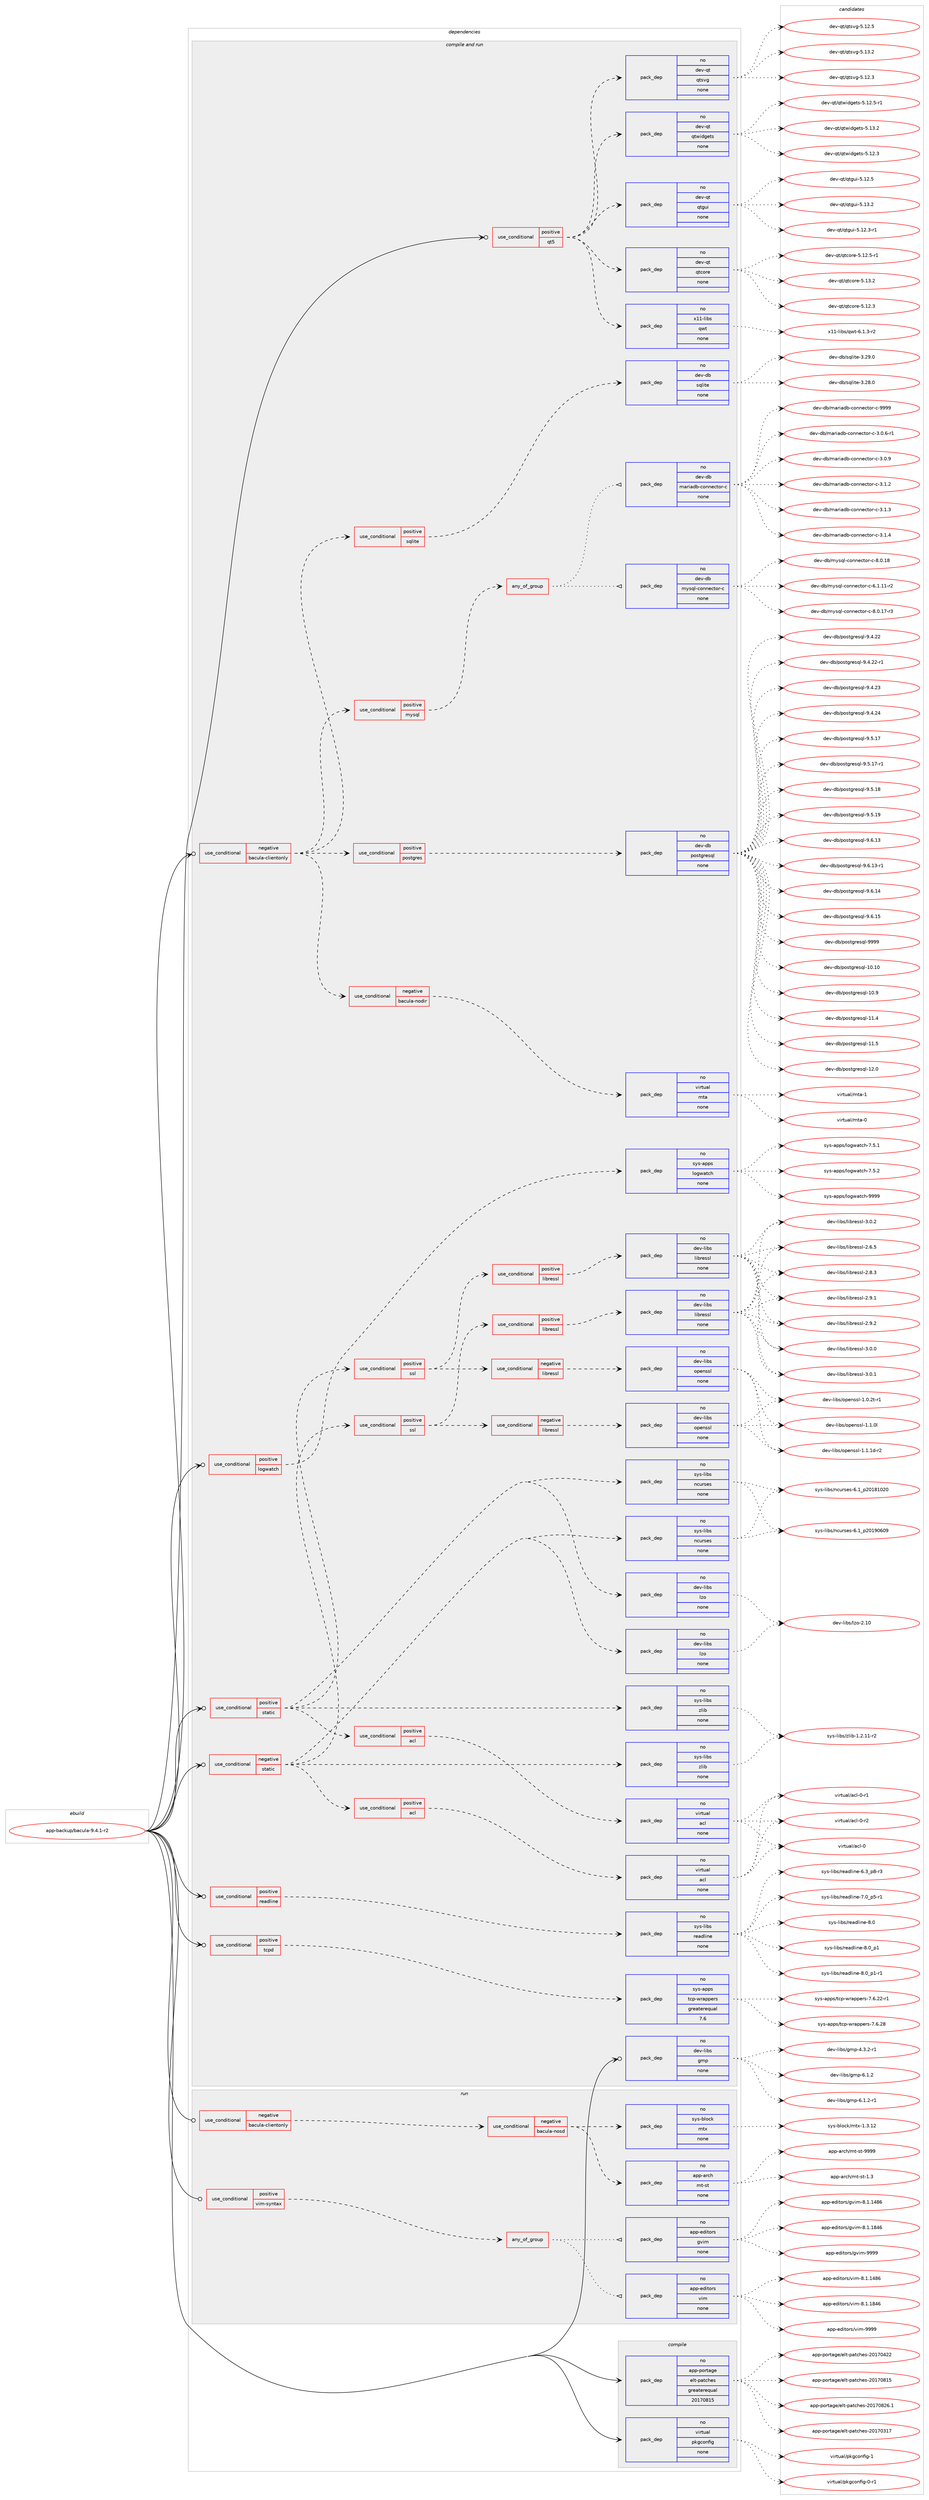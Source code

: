 digraph prolog {

# *************
# Graph options
# *************

newrank=true;
concentrate=true;
compound=true;
graph [rankdir=LR,fontname=Helvetica,fontsize=10,ranksep=1.5];#, ranksep=2.5, nodesep=0.2];
edge  [arrowhead=vee];
node  [fontname=Helvetica,fontsize=10];

# **********
# The ebuild
# **********

subgraph cluster_leftcol {
color=gray;
rank=same;
label=<<i>ebuild</i>>;
id [label="app-backup/bacula-9.4.1-r2", color=red, width=4, href="../app-backup/bacula-9.4.1-r2.svg"];
}

# ****************
# The dependencies
# ****************

subgraph cluster_midcol {
color=gray;
label=<<i>dependencies</i>>;
subgraph cluster_compile {
fillcolor="#eeeeee";
style=filled;
label=<<i>compile</i>>;
subgraph pack352234 {
dependency473849 [label=<<TABLE BORDER="0" CELLBORDER="1" CELLSPACING="0" CELLPADDING="4" WIDTH="220"><TR><TD ROWSPAN="6" CELLPADDING="30">pack_dep</TD></TR><TR><TD WIDTH="110">no</TD></TR><TR><TD>app-portage</TD></TR><TR><TD>elt-patches</TD></TR><TR><TD>greaterequal</TD></TR><TR><TD>20170815</TD></TR></TABLE>>, shape=none, color=blue];
}
id:e -> dependency473849:w [weight=20,style="solid",arrowhead="vee"];
subgraph pack352235 {
dependency473850 [label=<<TABLE BORDER="0" CELLBORDER="1" CELLSPACING="0" CELLPADDING="4" WIDTH="220"><TR><TD ROWSPAN="6" CELLPADDING="30">pack_dep</TD></TR><TR><TD WIDTH="110">no</TD></TR><TR><TD>virtual</TD></TR><TR><TD>pkgconfig</TD></TR><TR><TD>none</TD></TR><TR><TD></TD></TR></TABLE>>, shape=none, color=blue];
}
id:e -> dependency473850:w [weight=20,style="solid",arrowhead="vee"];
}
subgraph cluster_compileandrun {
fillcolor="#eeeeee";
style=filled;
label=<<i>compile and run</i>>;
subgraph cond113006 {
dependency473851 [label=<<TABLE BORDER="0" CELLBORDER="1" CELLSPACING="0" CELLPADDING="4"><TR><TD ROWSPAN="3" CELLPADDING="10">use_conditional</TD></TR><TR><TD>negative</TD></TR><TR><TD>bacula-clientonly</TD></TR></TABLE>>, shape=none, color=red];
subgraph cond113007 {
dependency473852 [label=<<TABLE BORDER="0" CELLBORDER="1" CELLSPACING="0" CELLPADDING="4"><TR><TD ROWSPAN="3" CELLPADDING="10">use_conditional</TD></TR><TR><TD>negative</TD></TR><TR><TD>bacula-nodir</TD></TR></TABLE>>, shape=none, color=red];
subgraph pack352236 {
dependency473853 [label=<<TABLE BORDER="0" CELLBORDER="1" CELLSPACING="0" CELLPADDING="4" WIDTH="220"><TR><TD ROWSPAN="6" CELLPADDING="30">pack_dep</TD></TR><TR><TD WIDTH="110">no</TD></TR><TR><TD>virtual</TD></TR><TR><TD>mta</TD></TR><TR><TD>none</TD></TR><TR><TD></TD></TR></TABLE>>, shape=none, color=blue];
}
dependency473852:e -> dependency473853:w [weight=20,style="dashed",arrowhead="vee"];
}
dependency473851:e -> dependency473852:w [weight=20,style="dashed",arrowhead="vee"];
subgraph cond113008 {
dependency473854 [label=<<TABLE BORDER="0" CELLBORDER="1" CELLSPACING="0" CELLPADDING="4"><TR><TD ROWSPAN="3" CELLPADDING="10">use_conditional</TD></TR><TR><TD>positive</TD></TR><TR><TD>postgres</TD></TR></TABLE>>, shape=none, color=red];
subgraph pack352237 {
dependency473855 [label=<<TABLE BORDER="0" CELLBORDER="1" CELLSPACING="0" CELLPADDING="4" WIDTH="220"><TR><TD ROWSPAN="6" CELLPADDING="30">pack_dep</TD></TR><TR><TD WIDTH="110">no</TD></TR><TR><TD>dev-db</TD></TR><TR><TD>postgresql</TD></TR><TR><TD>none</TD></TR><TR><TD></TD></TR></TABLE>>, shape=none, color=blue];
}
dependency473854:e -> dependency473855:w [weight=20,style="dashed",arrowhead="vee"];
}
dependency473851:e -> dependency473854:w [weight=20,style="dashed",arrowhead="vee"];
subgraph cond113009 {
dependency473856 [label=<<TABLE BORDER="0" CELLBORDER="1" CELLSPACING="0" CELLPADDING="4"><TR><TD ROWSPAN="3" CELLPADDING="10">use_conditional</TD></TR><TR><TD>positive</TD></TR><TR><TD>mysql</TD></TR></TABLE>>, shape=none, color=red];
subgraph any8308 {
dependency473857 [label=<<TABLE BORDER="0" CELLBORDER="1" CELLSPACING="0" CELLPADDING="4"><TR><TD CELLPADDING="10">any_of_group</TD></TR></TABLE>>, shape=none, color=red];subgraph pack352238 {
dependency473858 [label=<<TABLE BORDER="0" CELLBORDER="1" CELLSPACING="0" CELLPADDING="4" WIDTH="220"><TR><TD ROWSPAN="6" CELLPADDING="30">pack_dep</TD></TR><TR><TD WIDTH="110">no</TD></TR><TR><TD>dev-db</TD></TR><TR><TD>mysql-connector-c</TD></TR><TR><TD>none</TD></TR><TR><TD></TD></TR></TABLE>>, shape=none, color=blue];
}
dependency473857:e -> dependency473858:w [weight=20,style="dotted",arrowhead="oinv"];
subgraph pack352239 {
dependency473859 [label=<<TABLE BORDER="0" CELLBORDER="1" CELLSPACING="0" CELLPADDING="4" WIDTH="220"><TR><TD ROWSPAN="6" CELLPADDING="30">pack_dep</TD></TR><TR><TD WIDTH="110">no</TD></TR><TR><TD>dev-db</TD></TR><TR><TD>mariadb-connector-c</TD></TR><TR><TD>none</TD></TR><TR><TD></TD></TR></TABLE>>, shape=none, color=blue];
}
dependency473857:e -> dependency473859:w [weight=20,style="dotted",arrowhead="oinv"];
}
dependency473856:e -> dependency473857:w [weight=20,style="dashed",arrowhead="vee"];
}
dependency473851:e -> dependency473856:w [weight=20,style="dashed",arrowhead="vee"];
subgraph cond113010 {
dependency473860 [label=<<TABLE BORDER="0" CELLBORDER="1" CELLSPACING="0" CELLPADDING="4"><TR><TD ROWSPAN="3" CELLPADDING="10">use_conditional</TD></TR><TR><TD>positive</TD></TR><TR><TD>sqlite</TD></TR></TABLE>>, shape=none, color=red];
subgraph pack352240 {
dependency473861 [label=<<TABLE BORDER="0" CELLBORDER="1" CELLSPACING="0" CELLPADDING="4" WIDTH="220"><TR><TD ROWSPAN="6" CELLPADDING="30">pack_dep</TD></TR><TR><TD WIDTH="110">no</TD></TR><TR><TD>dev-db</TD></TR><TR><TD>sqlite</TD></TR><TR><TD>none</TD></TR><TR><TD></TD></TR></TABLE>>, shape=none, color=blue];
}
dependency473860:e -> dependency473861:w [weight=20,style="dashed",arrowhead="vee"];
}
dependency473851:e -> dependency473860:w [weight=20,style="dashed",arrowhead="vee"];
}
id:e -> dependency473851:w [weight=20,style="solid",arrowhead="odotvee"];
subgraph cond113011 {
dependency473862 [label=<<TABLE BORDER="0" CELLBORDER="1" CELLSPACING="0" CELLPADDING="4"><TR><TD ROWSPAN="3" CELLPADDING="10">use_conditional</TD></TR><TR><TD>negative</TD></TR><TR><TD>static</TD></TR></TABLE>>, shape=none, color=red];
subgraph pack352241 {
dependency473863 [label=<<TABLE BORDER="0" CELLBORDER="1" CELLSPACING="0" CELLPADDING="4" WIDTH="220"><TR><TD ROWSPAN="6" CELLPADDING="30">pack_dep</TD></TR><TR><TD WIDTH="110">no</TD></TR><TR><TD>dev-libs</TD></TR><TR><TD>lzo</TD></TR><TR><TD>none</TD></TR><TR><TD></TD></TR></TABLE>>, shape=none, color=blue];
}
dependency473862:e -> dependency473863:w [weight=20,style="dashed",arrowhead="vee"];
subgraph pack352242 {
dependency473864 [label=<<TABLE BORDER="0" CELLBORDER="1" CELLSPACING="0" CELLPADDING="4" WIDTH="220"><TR><TD ROWSPAN="6" CELLPADDING="30">pack_dep</TD></TR><TR><TD WIDTH="110">no</TD></TR><TR><TD>sys-libs</TD></TR><TR><TD>ncurses</TD></TR><TR><TD>none</TD></TR><TR><TD></TD></TR></TABLE>>, shape=none, color=blue];
}
dependency473862:e -> dependency473864:w [weight=20,style="dashed",arrowhead="vee"];
subgraph pack352243 {
dependency473865 [label=<<TABLE BORDER="0" CELLBORDER="1" CELLSPACING="0" CELLPADDING="4" WIDTH="220"><TR><TD ROWSPAN="6" CELLPADDING="30">pack_dep</TD></TR><TR><TD WIDTH="110">no</TD></TR><TR><TD>sys-libs</TD></TR><TR><TD>zlib</TD></TR><TR><TD>none</TD></TR><TR><TD></TD></TR></TABLE>>, shape=none, color=blue];
}
dependency473862:e -> dependency473865:w [weight=20,style="dashed",arrowhead="vee"];
subgraph cond113012 {
dependency473866 [label=<<TABLE BORDER="0" CELLBORDER="1" CELLSPACING="0" CELLPADDING="4"><TR><TD ROWSPAN="3" CELLPADDING="10">use_conditional</TD></TR><TR><TD>positive</TD></TR><TR><TD>acl</TD></TR></TABLE>>, shape=none, color=red];
subgraph pack352244 {
dependency473867 [label=<<TABLE BORDER="0" CELLBORDER="1" CELLSPACING="0" CELLPADDING="4" WIDTH="220"><TR><TD ROWSPAN="6" CELLPADDING="30">pack_dep</TD></TR><TR><TD WIDTH="110">no</TD></TR><TR><TD>virtual</TD></TR><TR><TD>acl</TD></TR><TR><TD>none</TD></TR><TR><TD></TD></TR></TABLE>>, shape=none, color=blue];
}
dependency473866:e -> dependency473867:w [weight=20,style="dashed",arrowhead="vee"];
}
dependency473862:e -> dependency473866:w [weight=20,style="dashed",arrowhead="vee"];
subgraph cond113013 {
dependency473868 [label=<<TABLE BORDER="0" CELLBORDER="1" CELLSPACING="0" CELLPADDING="4"><TR><TD ROWSPAN="3" CELLPADDING="10">use_conditional</TD></TR><TR><TD>positive</TD></TR><TR><TD>ssl</TD></TR></TABLE>>, shape=none, color=red];
subgraph cond113014 {
dependency473869 [label=<<TABLE BORDER="0" CELLBORDER="1" CELLSPACING="0" CELLPADDING="4"><TR><TD ROWSPAN="3" CELLPADDING="10">use_conditional</TD></TR><TR><TD>negative</TD></TR><TR><TD>libressl</TD></TR></TABLE>>, shape=none, color=red];
subgraph pack352245 {
dependency473870 [label=<<TABLE BORDER="0" CELLBORDER="1" CELLSPACING="0" CELLPADDING="4" WIDTH="220"><TR><TD ROWSPAN="6" CELLPADDING="30">pack_dep</TD></TR><TR><TD WIDTH="110">no</TD></TR><TR><TD>dev-libs</TD></TR><TR><TD>openssl</TD></TR><TR><TD>none</TD></TR><TR><TD></TD></TR></TABLE>>, shape=none, color=blue];
}
dependency473869:e -> dependency473870:w [weight=20,style="dashed",arrowhead="vee"];
}
dependency473868:e -> dependency473869:w [weight=20,style="dashed",arrowhead="vee"];
subgraph cond113015 {
dependency473871 [label=<<TABLE BORDER="0" CELLBORDER="1" CELLSPACING="0" CELLPADDING="4"><TR><TD ROWSPAN="3" CELLPADDING="10">use_conditional</TD></TR><TR><TD>positive</TD></TR><TR><TD>libressl</TD></TR></TABLE>>, shape=none, color=red];
subgraph pack352246 {
dependency473872 [label=<<TABLE BORDER="0" CELLBORDER="1" CELLSPACING="0" CELLPADDING="4" WIDTH="220"><TR><TD ROWSPAN="6" CELLPADDING="30">pack_dep</TD></TR><TR><TD WIDTH="110">no</TD></TR><TR><TD>dev-libs</TD></TR><TR><TD>libressl</TD></TR><TR><TD>none</TD></TR><TR><TD></TD></TR></TABLE>>, shape=none, color=blue];
}
dependency473871:e -> dependency473872:w [weight=20,style="dashed",arrowhead="vee"];
}
dependency473868:e -> dependency473871:w [weight=20,style="dashed",arrowhead="vee"];
}
dependency473862:e -> dependency473868:w [weight=20,style="dashed",arrowhead="vee"];
}
id:e -> dependency473862:w [weight=20,style="solid",arrowhead="odotvee"];
subgraph cond113016 {
dependency473873 [label=<<TABLE BORDER="0" CELLBORDER="1" CELLSPACING="0" CELLPADDING="4"><TR><TD ROWSPAN="3" CELLPADDING="10">use_conditional</TD></TR><TR><TD>positive</TD></TR><TR><TD>logwatch</TD></TR></TABLE>>, shape=none, color=red];
subgraph pack352247 {
dependency473874 [label=<<TABLE BORDER="0" CELLBORDER="1" CELLSPACING="0" CELLPADDING="4" WIDTH="220"><TR><TD ROWSPAN="6" CELLPADDING="30">pack_dep</TD></TR><TR><TD WIDTH="110">no</TD></TR><TR><TD>sys-apps</TD></TR><TR><TD>logwatch</TD></TR><TR><TD>none</TD></TR><TR><TD></TD></TR></TABLE>>, shape=none, color=blue];
}
dependency473873:e -> dependency473874:w [weight=20,style="dashed",arrowhead="vee"];
}
id:e -> dependency473873:w [weight=20,style="solid",arrowhead="odotvee"];
subgraph cond113017 {
dependency473875 [label=<<TABLE BORDER="0" CELLBORDER="1" CELLSPACING="0" CELLPADDING="4"><TR><TD ROWSPAN="3" CELLPADDING="10">use_conditional</TD></TR><TR><TD>positive</TD></TR><TR><TD>qt5</TD></TR></TABLE>>, shape=none, color=red];
subgraph pack352248 {
dependency473876 [label=<<TABLE BORDER="0" CELLBORDER="1" CELLSPACING="0" CELLPADDING="4" WIDTH="220"><TR><TD ROWSPAN="6" CELLPADDING="30">pack_dep</TD></TR><TR><TD WIDTH="110">no</TD></TR><TR><TD>dev-qt</TD></TR><TR><TD>qtcore</TD></TR><TR><TD>none</TD></TR><TR><TD></TD></TR></TABLE>>, shape=none, color=blue];
}
dependency473875:e -> dependency473876:w [weight=20,style="dashed",arrowhead="vee"];
subgraph pack352249 {
dependency473877 [label=<<TABLE BORDER="0" CELLBORDER="1" CELLSPACING="0" CELLPADDING="4" WIDTH="220"><TR><TD ROWSPAN="6" CELLPADDING="30">pack_dep</TD></TR><TR><TD WIDTH="110">no</TD></TR><TR><TD>dev-qt</TD></TR><TR><TD>qtgui</TD></TR><TR><TD>none</TD></TR><TR><TD></TD></TR></TABLE>>, shape=none, color=blue];
}
dependency473875:e -> dependency473877:w [weight=20,style="dashed",arrowhead="vee"];
subgraph pack352250 {
dependency473878 [label=<<TABLE BORDER="0" CELLBORDER="1" CELLSPACING="0" CELLPADDING="4" WIDTH="220"><TR><TD ROWSPAN="6" CELLPADDING="30">pack_dep</TD></TR><TR><TD WIDTH="110">no</TD></TR><TR><TD>dev-qt</TD></TR><TR><TD>qtwidgets</TD></TR><TR><TD>none</TD></TR><TR><TD></TD></TR></TABLE>>, shape=none, color=blue];
}
dependency473875:e -> dependency473878:w [weight=20,style="dashed",arrowhead="vee"];
subgraph pack352251 {
dependency473879 [label=<<TABLE BORDER="0" CELLBORDER="1" CELLSPACING="0" CELLPADDING="4" WIDTH="220"><TR><TD ROWSPAN="6" CELLPADDING="30">pack_dep</TD></TR><TR><TD WIDTH="110">no</TD></TR><TR><TD>dev-qt</TD></TR><TR><TD>qtsvg</TD></TR><TR><TD>none</TD></TR><TR><TD></TD></TR></TABLE>>, shape=none, color=blue];
}
dependency473875:e -> dependency473879:w [weight=20,style="dashed",arrowhead="vee"];
subgraph pack352252 {
dependency473880 [label=<<TABLE BORDER="0" CELLBORDER="1" CELLSPACING="0" CELLPADDING="4" WIDTH="220"><TR><TD ROWSPAN="6" CELLPADDING="30">pack_dep</TD></TR><TR><TD WIDTH="110">no</TD></TR><TR><TD>x11-libs</TD></TR><TR><TD>qwt</TD></TR><TR><TD>none</TD></TR><TR><TD></TD></TR></TABLE>>, shape=none, color=blue];
}
dependency473875:e -> dependency473880:w [weight=20,style="dashed",arrowhead="vee"];
}
id:e -> dependency473875:w [weight=20,style="solid",arrowhead="odotvee"];
subgraph cond113018 {
dependency473881 [label=<<TABLE BORDER="0" CELLBORDER="1" CELLSPACING="0" CELLPADDING="4"><TR><TD ROWSPAN="3" CELLPADDING="10">use_conditional</TD></TR><TR><TD>positive</TD></TR><TR><TD>readline</TD></TR></TABLE>>, shape=none, color=red];
subgraph pack352253 {
dependency473882 [label=<<TABLE BORDER="0" CELLBORDER="1" CELLSPACING="0" CELLPADDING="4" WIDTH="220"><TR><TD ROWSPAN="6" CELLPADDING="30">pack_dep</TD></TR><TR><TD WIDTH="110">no</TD></TR><TR><TD>sys-libs</TD></TR><TR><TD>readline</TD></TR><TR><TD>none</TD></TR><TR><TD></TD></TR></TABLE>>, shape=none, color=blue];
}
dependency473881:e -> dependency473882:w [weight=20,style="dashed",arrowhead="vee"];
}
id:e -> dependency473881:w [weight=20,style="solid",arrowhead="odotvee"];
subgraph cond113019 {
dependency473883 [label=<<TABLE BORDER="0" CELLBORDER="1" CELLSPACING="0" CELLPADDING="4"><TR><TD ROWSPAN="3" CELLPADDING="10">use_conditional</TD></TR><TR><TD>positive</TD></TR><TR><TD>static</TD></TR></TABLE>>, shape=none, color=red];
subgraph pack352254 {
dependency473884 [label=<<TABLE BORDER="0" CELLBORDER="1" CELLSPACING="0" CELLPADDING="4" WIDTH="220"><TR><TD ROWSPAN="6" CELLPADDING="30">pack_dep</TD></TR><TR><TD WIDTH="110">no</TD></TR><TR><TD>dev-libs</TD></TR><TR><TD>lzo</TD></TR><TR><TD>none</TD></TR><TR><TD></TD></TR></TABLE>>, shape=none, color=blue];
}
dependency473883:e -> dependency473884:w [weight=20,style="dashed",arrowhead="vee"];
subgraph pack352255 {
dependency473885 [label=<<TABLE BORDER="0" CELLBORDER="1" CELLSPACING="0" CELLPADDING="4" WIDTH="220"><TR><TD ROWSPAN="6" CELLPADDING="30">pack_dep</TD></TR><TR><TD WIDTH="110">no</TD></TR><TR><TD>sys-libs</TD></TR><TR><TD>ncurses</TD></TR><TR><TD>none</TD></TR><TR><TD></TD></TR></TABLE>>, shape=none, color=blue];
}
dependency473883:e -> dependency473885:w [weight=20,style="dashed",arrowhead="vee"];
subgraph pack352256 {
dependency473886 [label=<<TABLE BORDER="0" CELLBORDER="1" CELLSPACING="0" CELLPADDING="4" WIDTH="220"><TR><TD ROWSPAN="6" CELLPADDING="30">pack_dep</TD></TR><TR><TD WIDTH="110">no</TD></TR><TR><TD>sys-libs</TD></TR><TR><TD>zlib</TD></TR><TR><TD>none</TD></TR><TR><TD></TD></TR></TABLE>>, shape=none, color=blue];
}
dependency473883:e -> dependency473886:w [weight=20,style="dashed",arrowhead="vee"];
subgraph cond113020 {
dependency473887 [label=<<TABLE BORDER="0" CELLBORDER="1" CELLSPACING="0" CELLPADDING="4"><TR><TD ROWSPAN="3" CELLPADDING="10">use_conditional</TD></TR><TR><TD>positive</TD></TR><TR><TD>acl</TD></TR></TABLE>>, shape=none, color=red];
subgraph pack352257 {
dependency473888 [label=<<TABLE BORDER="0" CELLBORDER="1" CELLSPACING="0" CELLPADDING="4" WIDTH="220"><TR><TD ROWSPAN="6" CELLPADDING="30">pack_dep</TD></TR><TR><TD WIDTH="110">no</TD></TR><TR><TD>virtual</TD></TR><TR><TD>acl</TD></TR><TR><TD>none</TD></TR><TR><TD></TD></TR></TABLE>>, shape=none, color=blue];
}
dependency473887:e -> dependency473888:w [weight=20,style="dashed",arrowhead="vee"];
}
dependency473883:e -> dependency473887:w [weight=20,style="dashed",arrowhead="vee"];
subgraph cond113021 {
dependency473889 [label=<<TABLE BORDER="0" CELLBORDER="1" CELLSPACING="0" CELLPADDING="4"><TR><TD ROWSPAN="3" CELLPADDING="10">use_conditional</TD></TR><TR><TD>positive</TD></TR><TR><TD>ssl</TD></TR></TABLE>>, shape=none, color=red];
subgraph cond113022 {
dependency473890 [label=<<TABLE BORDER="0" CELLBORDER="1" CELLSPACING="0" CELLPADDING="4"><TR><TD ROWSPAN="3" CELLPADDING="10">use_conditional</TD></TR><TR><TD>negative</TD></TR><TR><TD>libressl</TD></TR></TABLE>>, shape=none, color=red];
subgraph pack352258 {
dependency473891 [label=<<TABLE BORDER="0" CELLBORDER="1" CELLSPACING="0" CELLPADDING="4" WIDTH="220"><TR><TD ROWSPAN="6" CELLPADDING="30">pack_dep</TD></TR><TR><TD WIDTH="110">no</TD></TR><TR><TD>dev-libs</TD></TR><TR><TD>openssl</TD></TR><TR><TD>none</TD></TR><TR><TD></TD></TR></TABLE>>, shape=none, color=blue];
}
dependency473890:e -> dependency473891:w [weight=20,style="dashed",arrowhead="vee"];
}
dependency473889:e -> dependency473890:w [weight=20,style="dashed",arrowhead="vee"];
subgraph cond113023 {
dependency473892 [label=<<TABLE BORDER="0" CELLBORDER="1" CELLSPACING="0" CELLPADDING="4"><TR><TD ROWSPAN="3" CELLPADDING="10">use_conditional</TD></TR><TR><TD>positive</TD></TR><TR><TD>libressl</TD></TR></TABLE>>, shape=none, color=red];
subgraph pack352259 {
dependency473893 [label=<<TABLE BORDER="0" CELLBORDER="1" CELLSPACING="0" CELLPADDING="4" WIDTH="220"><TR><TD ROWSPAN="6" CELLPADDING="30">pack_dep</TD></TR><TR><TD WIDTH="110">no</TD></TR><TR><TD>dev-libs</TD></TR><TR><TD>libressl</TD></TR><TR><TD>none</TD></TR><TR><TD></TD></TR></TABLE>>, shape=none, color=blue];
}
dependency473892:e -> dependency473893:w [weight=20,style="dashed",arrowhead="vee"];
}
dependency473889:e -> dependency473892:w [weight=20,style="dashed",arrowhead="vee"];
}
dependency473883:e -> dependency473889:w [weight=20,style="dashed",arrowhead="vee"];
}
id:e -> dependency473883:w [weight=20,style="solid",arrowhead="odotvee"];
subgraph cond113024 {
dependency473894 [label=<<TABLE BORDER="0" CELLBORDER="1" CELLSPACING="0" CELLPADDING="4"><TR><TD ROWSPAN="3" CELLPADDING="10">use_conditional</TD></TR><TR><TD>positive</TD></TR><TR><TD>tcpd</TD></TR></TABLE>>, shape=none, color=red];
subgraph pack352260 {
dependency473895 [label=<<TABLE BORDER="0" CELLBORDER="1" CELLSPACING="0" CELLPADDING="4" WIDTH="220"><TR><TD ROWSPAN="6" CELLPADDING="30">pack_dep</TD></TR><TR><TD WIDTH="110">no</TD></TR><TR><TD>sys-apps</TD></TR><TR><TD>tcp-wrappers</TD></TR><TR><TD>greaterequal</TD></TR><TR><TD>7.6</TD></TR></TABLE>>, shape=none, color=blue];
}
dependency473894:e -> dependency473895:w [weight=20,style="dashed",arrowhead="vee"];
}
id:e -> dependency473894:w [weight=20,style="solid",arrowhead="odotvee"];
subgraph pack352261 {
dependency473896 [label=<<TABLE BORDER="0" CELLBORDER="1" CELLSPACING="0" CELLPADDING="4" WIDTH="220"><TR><TD ROWSPAN="6" CELLPADDING="30">pack_dep</TD></TR><TR><TD WIDTH="110">no</TD></TR><TR><TD>dev-libs</TD></TR><TR><TD>gmp</TD></TR><TR><TD>none</TD></TR><TR><TD></TD></TR></TABLE>>, shape=none, color=blue];
}
id:e -> dependency473896:w [weight=20,style="solid",arrowhead="odotvee"];
}
subgraph cluster_run {
fillcolor="#eeeeee";
style=filled;
label=<<i>run</i>>;
subgraph cond113025 {
dependency473897 [label=<<TABLE BORDER="0" CELLBORDER="1" CELLSPACING="0" CELLPADDING="4"><TR><TD ROWSPAN="3" CELLPADDING="10">use_conditional</TD></TR><TR><TD>negative</TD></TR><TR><TD>bacula-clientonly</TD></TR></TABLE>>, shape=none, color=red];
subgraph cond113026 {
dependency473898 [label=<<TABLE BORDER="0" CELLBORDER="1" CELLSPACING="0" CELLPADDING="4"><TR><TD ROWSPAN="3" CELLPADDING="10">use_conditional</TD></TR><TR><TD>negative</TD></TR><TR><TD>bacula-nosd</TD></TR></TABLE>>, shape=none, color=red];
subgraph pack352262 {
dependency473899 [label=<<TABLE BORDER="0" CELLBORDER="1" CELLSPACING="0" CELLPADDING="4" WIDTH="220"><TR><TD ROWSPAN="6" CELLPADDING="30">pack_dep</TD></TR><TR><TD WIDTH="110">no</TD></TR><TR><TD>app-arch</TD></TR><TR><TD>mt-st</TD></TR><TR><TD>none</TD></TR><TR><TD></TD></TR></TABLE>>, shape=none, color=blue];
}
dependency473898:e -> dependency473899:w [weight=20,style="dashed",arrowhead="vee"];
subgraph pack352263 {
dependency473900 [label=<<TABLE BORDER="0" CELLBORDER="1" CELLSPACING="0" CELLPADDING="4" WIDTH="220"><TR><TD ROWSPAN="6" CELLPADDING="30">pack_dep</TD></TR><TR><TD WIDTH="110">no</TD></TR><TR><TD>sys-block</TD></TR><TR><TD>mtx</TD></TR><TR><TD>none</TD></TR><TR><TD></TD></TR></TABLE>>, shape=none, color=blue];
}
dependency473898:e -> dependency473900:w [weight=20,style="dashed",arrowhead="vee"];
}
dependency473897:e -> dependency473898:w [weight=20,style="dashed",arrowhead="vee"];
}
id:e -> dependency473897:w [weight=20,style="solid",arrowhead="odot"];
subgraph cond113027 {
dependency473901 [label=<<TABLE BORDER="0" CELLBORDER="1" CELLSPACING="0" CELLPADDING="4"><TR><TD ROWSPAN="3" CELLPADDING="10">use_conditional</TD></TR><TR><TD>positive</TD></TR><TR><TD>vim-syntax</TD></TR></TABLE>>, shape=none, color=red];
subgraph any8309 {
dependency473902 [label=<<TABLE BORDER="0" CELLBORDER="1" CELLSPACING="0" CELLPADDING="4"><TR><TD CELLPADDING="10">any_of_group</TD></TR></TABLE>>, shape=none, color=red];subgraph pack352264 {
dependency473903 [label=<<TABLE BORDER="0" CELLBORDER="1" CELLSPACING="0" CELLPADDING="4" WIDTH="220"><TR><TD ROWSPAN="6" CELLPADDING="30">pack_dep</TD></TR><TR><TD WIDTH="110">no</TD></TR><TR><TD>app-editors</TD></TR><TR><TD>vim</TD></TR><TR><TD>none</TD></TR><TR><TD></TD></TR></TABLE>>, shape=none, color=blue];
}
dependency473902:e -> dependency473903:w [weight=20,style="dotted",arrowhead="oinv"];
subgraph pack352265 {
dependency473904 [label=<<TABLE BORDER="0" CELLBORDER="1" CELLSPACING="0" CELLPADDING="4" WIDTH="220"><TR><TD ROWSPAN="6" CELLPADDING="30">pack_dep</TD></TR><TR><TD WIDTH="110">no</TD></TR><TR><TD>app-editors</TD></TR><TR><TD>gvim</TD></TR><TR><TD>none</TD></TR><TR><TD></TD></TR></TABLE>>, shape=none, color=blue];
}
dependency473902:e -> dependency473904:w [weight=20,style="dotted",arrowhead="oinv"];
}
dependency473901:e -> dependency473902:w [weight=20,style="dashed",arrowhead="vee"];
}
id:e -> dependency473901:w [weight=20,style="solid",arrowhead="odot"];
}
}

# **************
# The candidates
# **************

subgraph cluster_choices {
rank=same;
color=gray;
label=<<i>candidates</i>>;

subgraph choice352234 {
color=black;
nodesep=1;
choice97112112451121111141169710310147101108116451129711699104101115455048495548514955 [label="app-portage/elt-patches-20170317", color=red, width=4,href="../app-portage/elt-patches-20170317.svg"];
choice97112112451121111141169710310147101108116451129711699104101115455048495548525050 [label="app-portage/elt-patches-20170422", color=red, width=4,href="../app-portage/elt-patches-20170422.svg"];
choice97112112451121111141169710310147101108116451129711699104101115455048495548564953 [label="app-portage/elt-patches-20170815", color=red, width=4,href="../app-portage/elt-patches-20170815.svg"];
choice971121124511211111411697103101471011081164511297116991041011154550484955485650544649 [label="app-portage/elt-patches-20170826.1", color=red, width=4,href="../app-portage/elt-patches-20170826.1.svg"];
dependency473849:e -> choice97112112451121111141169710310147101108116451129711699104101115455048495548514955:w [style=dotted,weight="100"];
dependency473849:e -> choice97112112451121111141169710310147101108116451129711699104101115455048495548525050:w [style=dotted,weight="100"];
dependency473849:e -> choice97112112451121111141169710310147101108116451129711699104101115455048495548564953:w [style=dotted,weight="100"];
dependency473849:e -> choice971121124511211111411697103101471011081164511297116991041011154550484955485650544649:w [style=dotted,weight="100"];
}
subgraph choice352235 {
color=black;
nodesep=1;
choice11810511411611797108471121071039911111010210510345484511449 [label="virtual/pkgconfig-0-r1", color=red, width=4,href="../virtual/pkgconfig-0-r1.svg"];
choice1181051141161179710847112107103991111101021051034549 [label="virtual/pkgconfig-1", color=red, width=4,href="../virtual/pkgconfig-1.svg"];
dependency473850:e -> choice11810511411611797108471121071039911111010210510345484511449:w [style=dotted,weight="100"];
dependency473850:e -> choice1181051141161179710847112107103991111101021051034549:w [style=dotted,weight="100"];
}
subgraph choice352236 {
color=black;
nodesep=1;
choice1181051141161179710847109116974548 [label="virtual/mta-0", color=red, width=4,href="../virtual/mta-0.svg"];
choice1181051141161179710847109116974549 [label="virtual/mta-1", color=red, width=4,href="../virtual/mta-1.svg"];
dependency473853:e -> choice1181051141161179710847109116974548:w [style=dotted,weight="100"];
dependency473853:e -> choice1181051141161179710847109116974549:w [style=dotted,weight="100"];
}
subgraph choice352237 {
color=black;
nodesep=1;
choice100101118451009847112111115116103114101115113108454948464948 [label="dev-db/postgresql-10.10", color=red, width=4,href="../dev-db/postgresql-10.10.svg"];
choice1001011184510098471121111151161031141011151131084549484657 [label="dev-db/postgresql-10.9", color=red, width=4,href="../dev-db/postgresql-10.9.svg"];
choice1001011184510098471121111151161031141011151131084549494652 [label="dev-db/postgresql-11.4", color=red, width=4,href="../dev-db/postgresql-11.4.svg"];
choice1001011184510098471121111151161031141011151131084549494653 [label="dev-db/postgresql-11.5", color=red, width=4,href="../dev-db/postgresql-11.5.svg"];
choice1001011184510098471121111151161031141011151131084549504648 [label="dev-db/postgresql-12.0", color=red, width=4,href="../dev-db/postgresql-12.0.svg"];
choice10010111845100984711211111511610311410111511310845574652465050 [label="dev-db/postgresql-9.4.22", color=red, width=4,href="../dev-db/postgresql-9.4.22.svg"];
choice100101118451009847112111115116103114101115113108455746524650504511449 [label="dev-db/postgresql-9.4.22-r1", color=red, width=4,href="../dev-db/postgresql-9.4.22-r1.svg"];
choice10010111845100984711211111511610311410111511310845574652465051 [label="dev-db/postgresql-9.4.23", color=red, width=4,href="../dev-db/postgresql-9.4.23.svg"];
choice10010111845100984711211111511610311410111511310845574652465052 [label="dev-db/postgresql-9.4.24", color=red, width=4,href="../dev-db/postgresql-9.4.24.svg"];
choice10010111845100984711211111511610311410111511310845574653464955 [label="dev-db/postgresql-9.5.17", color=red, width=4,href="../dev-db/postgresql-9.5.17.svg"];
choice100101118451009847112111115116103114101115113108455746534649554511449 [label="dev-db/postgresql-9.5.17-r1", color=red, width=4,href="../dev-db/postgresql-9.5.17-r1.svg"];
choice10010111845100984711211111511610311410111511310845574653464956 [label="dev-db/postgresql-9.5.18", color=red, width=4,href="../dev-db/postgresql-9.5.18.svg"];
choice10010111845100984711211111511610311410111511310845574653464957 [label="dev-db/postgresql-9.5.19", color=red, width=4,href="../dev-db/postgresql-9.5.19.svg"];
choice10010111845100984711211111511610311410111511310845574654464951 [label="dev-db/postgresql-9.6.13", color=red, width=4,href="../dev-db/postgresql-9.6.13.svg"];
choice100101118451009847112111115116103114101115113108455746544649514511449 [label="dev-db/postgresql-9.6.13-r1", color=red, width=4,href="../dev-db/postgresql-9.6.13-r1.svg"];
choice10010111845100984711211111511610311410111511310845574654464952 [label="dev-db/postgresql-9.6.14", color=red, width=4,href="../dev-db/postgresql-9.6.14.svg"];
choice10010111845100984711211111511610311410111511310845574654464953 [label="dev-db/postgresql-9.6.15", color=red, width=4,href="../dev-db/postgresql-9.6.15.svg"];
choice1001011184510098471121111151161031141011151131084557575757 [label="dev-db/postgresql-9999", color=red, width=4,href="../dev-db/postgresql-9999.svg"];
dependency473855:e -> choice100101118451009847112111115116103114101115113108454948464948:w [style=dotted,weight="100"];
dependency473855:e -> choice1001011184510098471121111151161031141011151131084549484657:w [style=dotted,weight="100"];
dependency473855:e -> choice1001011184510098471121111151161031141011151131084549494652:w [style=dotted,weight="100"];
dependency473855:e -> choice1001011184510098471121111151161031141011151131084549494653:w [style=dotted,weight="100"];
dependency473855:e -> choice1001011184510098471121111151161031141011151131084549504648:w [style=dotted,weight="100"];
dependency473855:e -> choice10010111845100984711211111511610311410111511310845574652465050:w [style=dotted,weight="100"];
dependency473855:e -> choice100101118451009847112111115116103114101115113108455746524650504511449:w [style=dotted,weight="100"];
dependency473855:e -> choice10010111845100984711211111511610311410111511310845574652465051:w [style=dotted,weight="100"];
dependency473855:e -> choice10010111845100984711211111511610311410111511310845574652465052:w [style=dotted,weight="100"];
dependency473855:e -> choice10010111845100984711211111511610311410111511310845574653464955:w [style=dotted,weight="100"];
dependency473855:e -> choice100101118451009847112111115116103114101115113108455746534649554511449:w [style=dotted,weight="100"];
dependency473855:e -> choice10010111845100984711211111511610311410111511310845574653464956:w [style=dotted,weight="100"];
dependency473855:e -> choice10010111845100984711211111511610311410111511310845574653464957:w [style=dotted,weight="100"];
dependency473855:e -> choice10010111845100984711211111511610311410111511310845574654464951:w [style=dotted,weight="100"];
dependency473855:e -> choice100101118451009847112111115116103114101115113108455746544649514511449:w [style=dotted,weight="100"];
dependency473855:e -> choice10010111845100984711211111511610311410111511310845574654464952:w [style=dotted,weight="100"];
dependency473855:e -> choice10010111845100984711211111511610311410111511310845574654464953:w [style=dotted,weight="100"];
dependency473855:e -> choice1001011184510098471121111151161031141011151131084557575757:w [style=dotted,weight="100"];
}
subgraph choice352238 {
color=black;
nodesep=1;
choice1001011184510098471091211151131084599111110110101991161111144599455446494649494511450 [label="dev-db/mysql-connector-c-6.1.11-r2", color=red, width=4,href="../dev-db/mysql-connector-c-6.1.11-r2.svg"];
choice1001011184510098471091211151131084599111110110101991161111144599455646484649554511451 [label="dev-db/mysql-connector-c-8.0.17-r3", color=red, width=4,href="../dev-db/mysql-connector-c-8.0.17-r3.svg"];
choice100101118451009847109121115113108459911111011010199116111114459945564648464956 [label="dev-db/mysql-connector-c-8.0.18", color=red, width=4,href="../dev-db/mysql-connector-c-8.0.18.svg"];
dependency473858:e -> choice1001011184510098471091211151131084599111110110101991161111144599455446494649494511450:w [style=dotted,weight="100"];
dependency473858:e -> choice1001011184510098471091211151131084599111110110101991161111144599455646484649554511451:w [style=dotted,weight="100"];
dependency473858:e -> choice100101118451009847109121115113108459911111011010199116111114459945564648464956:w [style=dotted,weight="100"];
}
subgraph choice352239 {
color=black;
nodesep=1;
choice10010111845100984710997114105971009845991111101101019911611111445994551464846544511449 [label="dev-db/mariadb-connector-c-3.0.6-r1", color=red, width=4,href="../dev-db/mariadb-connector-c-3.0.6-r1.svg"];
choice1001011184510098471099711410597100984599111110110101991161111144599455146484657 [label="dev-db/mariadb-connector-c-3.0.9", color=red, width=4,href="../dev-db/mariadb-connector-c-3.0.9.svg"];
choice1001011184510098471099711410597100984599111110110101991161111144599455146494650 [label="dev-db/mariadb-connector-c-3.1.2", color=red, width=4,href="../dev-db/mariadb-connector-c-3.1.2.svg"];
choice1001011184510098471099711410597100984599111110110101991161111144599455146494651 [label="dev-db/mariadb-connector-c-3.1.3", color=red, width=4,href="../dev-db/mariadb-connector-c-3.1.3.svg"];
choice1001011184510098471099711410597100984599111110110101991161111144599455146494652 [label="dev-db/mariadb-connector-c-3.1.4", color=red, width=4,href="../dev-db/mariadb-connector-c-3.1.4.svg"];
choice10010111845100984710997114105971009845991111101101019911611111445994557575757 [label="dev-db/mariadb-connector-c-9999", color=red, width=4,href="../dev-db/mariadb-connector-c-9999.svg"];
dependency473859:e -> choice10010111845100984710997114105971009845991111101101019911611111445994551464846544511449:w [style=dotted,weight="100"];
dependency473859:e -> choice1001011184510098471099711410597100984599111110110101991161111144599455146484657:w [style=dotted,weight="100"];
dependency473859:e -> choice1001011184510098471099711410597100984599111110110101991161111144599455146494650:w [style=dotted,weight="100"];
dependency473859:e -> choice1001011184510098471099711410597100984599111110110101991161111144599455146494651:w [style=dotted,weight="100"];
dependency473859:e -> choice1001011184510098471099711410597100984599111110110101991161111144599455146494652:w [style=dotted,weight="100"];
dependency473859:e -> choice10010111845100984710997114105971009845991111101101019911611111445994557575757:w [style=dotted,weight="100"];
}
subgraph choice352240 {
color=black;
nodesep=1;
choice10010111845100984711511310810511610145514650564648 [label="dev-db/sqlite-3.28.0", color=red, width=4,href="../dev-db/sqlite-3.28.0.svg"];
choice10010111845100984711511310810511610145514650574648 [label="dev-db/sqlite-3.29.0", color=red, width=4,href="../dev-db/sqlite-3.29.0.svg"];
dependency473861:e -> choice10010111845100984711511310810511610145514650564648:w [style=dotted,weight="100"];
dependency473861:e -> choice10010111845100984711511310810511610145514650574648:w [style=dotted,weight="100"];
}
subgraph choice352241 {
color=black;
nodesep=1;
choice1001011184510810598115471081221114550464948 [label="dev-libs/lzo-2.10", color=red, width=4,href="../dev-libs/lzo-2.10.svg"];
dependency473863:e -> choice1001011184510810598115471081221114550464948:w [style=dotted,weight="100"];
}
subgraph choice352242 {
color=black;
nodesep=1;
choice1151211154510810598115471109911711411510111545544649951125048495649485048 [label="sys-libs/ncurses-6.1_p20181020", color=red, width=4,href="../sys-libs/ncurses-6.1_p20181020.svg"];
choice1151211154510810598115471109911711411510111545544649951125048495748544857 [label="sys-libs/ncurses-6.1_p20190609", color=red, width=4,href="../sys-libs/ncurses-6.1_p20190609.svg"];
dependency473864:e -> choice1151211154510810598115471109911711411510111545544649951125048495649485048:w [style=dotted,weight="100"];
dependency473864:e -> choice1151211154510810598115471109911711411510111545544649951125048495748544857:w [style=dotted,weight="100"];
}
subgraph choice352243 {
color=black;
nodesep=1;
choice11512111545108105981154712210810598454946504649494511450 [label="sys-libs/zlib-1.2.11-r2", color=red, width=4,href="../sys-libs/zlib-1.2.11-r2.svg"];
dependency473865:e -> choice11512111545108105981154712210810598454946504649494511450:w [style=dotted,weight="100"];
}
subgraph choice352244 {
color=black;
nodesep=1;
choice118105114116117971084797991084548 [label="virtual/acl-0", color=red, width=4,href="../virtual/acl-0.svg"];
choice1181051141161179710847979910845484511449 [label="virtual/acl-0-r1", color=red, width=4,href="../virtual/acl-0-r1.svg"];
choice1181051141161179710847979910845484511450 [label="virtual/acl-0-r2", color=red, width=4,href="../virtual/acl-0-r2.svg"];
dependency473867:e -> choice118105114116117971084797991084548:w [style=dotted,weight="100"];
dependency473867:e -> choice1181051141161179710847979910845484511449:w [style=dotted,weight="100"];
dependency473867:e -> choice1181051141161179710847979910845484511450:w [style=dotted,weight="100"];
}
subgraph choice352245 {
color=black;
nodesep=1;
choice1001011184510810598115471111121011101151151084549464846501164511449 [label="dev-libs/openssl-1.0.2t-r1", color=red, width=4,href="../dev-libs/openssl-1.0.2t-r1.svg"];
choice100101118451081059811547111112101110115115108454946494648108 [label="dev-libs/openssl-1.1.0l", color=red, width=4,href="../dev-libs/openssl-1.1.0l.svg"];
choice1001011184510810598115471111121011101151151084549464946491004511450 [label="dev-libs/openssl-1.1.1d-r2", color=red, width=4,href="../dev-libs/openssl-1.1.1d-r2.svg"];
dependency473870:e -> choice1001011184510810598115471111121011101151151084549464846501164511449:w [style=dotted,weight="100"];
dependency473870:e -> choice100101118451081059811547111112101110115115108454946494648108:w [style=dotted,weight="100"];
dependency473870:e -> choice1001011184510810598115471111121011101151151084549464946491004511450:w [style=dotted,weight="100"];
}
subgraph choice352246 {
color=black;
nodesep=1;
choice10010111845108105981154710810598114101115115108455046544653 [label="dev-libs/libressl-2.6.5", color=red, width=4,href="../dev-libs/libressl-2.6.5.svg"];
choice10010111845108105981154710810598114101115115108455046564651 [label="dev-libs/libressl-2.8.3", color=red, width=4,href="../dev-libs/libressl-2.8.3.svg"];
choice10010111845108105981154710810598114101115115108455046574649 [label="dev-libs/libressl-2.9.1", color=red, width=4,href="../dev-libs/libressl-2.9.1.svg"];
choice10010111845108105981154710810598114101115115108455046574650 [label="dev-libs/libressl-2.9.2", color=red, width=4,href="../dev-libs/libressl-2.9.2.svg"];
choice10010111845108105981154710810598114101115115108455146484648 [label="dev-libs/libressl-3.0.0", color=red, width=4,href="../dev-libs/libressl-3.0.0.svg"];
choice10010111845108105981154710810598114101115115108455146484649 [label="dev-libs/libressl-3.0.1", color=red, width=4,href="../dev-libs/libressl-3.0.1.svg"];
choice10010111845108105981154710810598114101115115108455146484650 [label="dev-libs/libressl-3.0.2", color=red, width=4,href="../dev-libs/libressl-3.0.2.svg"];
dependency473872:e -> choice10010111845108105981154710810598114101115115108455046544653:w [style=dotted,weight="100"];
dependency473872:e -> choice10010111845108105981154710810598114101115115108455046564651:w [style=dotted,weight="100"];
dependency473872:e -> choice10010111845108105981154710810598114101115115108455046574649:w [style=dotted,weight="100"];
dependency473872:e -> choice10010111845108105981154710810598114101115115108455046574650:w [style=dotted,weight="100"];
dependency473872:e -> choice10010111845108105981154710810598114101115115108455146484648:w [style=dotted,weight="100"];
dependency473872:e -> choice10010111845108105981154710810598114101115115108455146484649:w [style=dotted,weight="100"];
dependency473872:e -> choice10010111845108105981154710810598114101115115108455146484650:w [style=dotted,weight="100"];
}
subgraph choice352247 {
color=black;
nodesep=1;
choice1151211154597112112115471081111031199711699104455546534649 [label="sys-apps/logwatch-7.5.1", color=red, width=4,href="../sys-apps/logwatch-7.5.1.svg"];
choice1151211154597112112115471081111031199711699104455546534650 [label="sys-apps/logwatch-7.5.2", color=red, width=4,href="../sys-apps/logwatch-7.5.2.svg"];
choice11512111545971121121154710811110311997116991044557575757 [label="sys-apps/logwatch-9999", color=red, width=4,href="../sys-apps/logwatch-9999.svg"];
dependency473874:e -> choice1151211154597112112115471081111031199711699104455546534649:w [style=dotted,weight="100"];
dependency473874:e -> choice1151211154597112112115471081111031199711699104455546534650:w [style=dotted,weight="100"];
dependency473874:e -> choice11512111545971121121154710811110311997116991044557575757:w [style=dotted,weight="100"];
}
subgraph choice352248 {
color=black;
nodesep=1;
choice10010111845113116471131169911111410145534649504651 [label="dev-qt/qtcore-5.12.3", color=red, width=4,href="../dev-qt/qtcore-5.12.3.svg"];
choice100101118451131164711311699111114101455346495046534511449 [label="dev-qt/qtcore-5.12.5-r1", color=red, width=4,href="../dev-qt/qtcore-5.12.5-r1.svg"];
choice10010111845113116471131169911111410145534649514650 [label="dev-qt/qtcore-5.13.2", color=red, width=4,href="../dev-qt/qtcore-5.13.2.svg"];
dependency473876:e -> choice10010111845113116471131169911111410145534649504651:w [style=dotted,weight="100"];
dependency473876:e -> choice100101118451131164711311699111114101455346495046534511449:w [style=dotted,weight="100"];
dependency473876:e -> choice10010111845113116471131169911111410145534649514650:w [style=dotted,weight="100"];
}
subgraph choice352249 {
color=black;
nodesep=1;
choice1001011184511311647113116103117105455346495046514511449 [label="dev-qt/qtgui-5.12.3-r1", color=red, width=4,href="../dev-qt/qtgui-5.12.3-r1.svg"];
choice100101118451131164711311610311710545534649504653 [label="dev-qt/qtgui-5.12.5", color=red, width=4,href="../dev-qt/qtgui-5.12.5.svg"];
choice100101118451131164711311610311710545534649514650 [label="dev-qt/qtgui-5.13.2", color=red, width=4,href="../dev-qt/qtgui-5.13.2.svg"];
dependency473877:e -> choice1001011184511311647113116103117105455346495046514511449:w [style=dotted,weight="100"];
dependency473877:e -> choice100101118451131164711311610311710545534649504653:w [style=dotted,weight="100"];
dependency473877:e -> choice100101118451131164711311610311710545534649514650:w [style=dotted,weight="100"];
}
subgraph choice352250 {
color=black;
nodesep=1;
choice100101118451131164711311611910510010310111611545534649504651 [label="dev-qt/qtwidgets-5.12.3", color=red, width=4,href="../dev-qt/qtwidgets-5.12.3.svg"];
choice1001011184511311647113116119105100103101116115455346495046534511449 [label="dev-qt/qtwidgets-5.12.5-r1", color=red, width=4,href="../dev-qt/qtwidgets-5.12.5-r1.svg"];
choice100101118451131164711311611910510010310111611545534649514650 [label="dev-qt/qtwidgets-5.13.2", color=red, width=4,href="../dev-qt/qtwidgets-5.13.2.svg"];
dependency473878:e -> choice100101118451131164711311611910510010310111611545534649504651:w [style=dotted,weight="100"];
dependency473878:e -> choice1001011184511311647113116119105100103101116115455346495046534511449:w [style=dotted,weight="100"];
dependency473878:e -> choice100101118451131164711311611910510010310111611545534649514650:w [style=dotted,weight="100"];
}
subgraph choice352251 {
color=black;
nodesep=1;
choice100101118451131164711311611511810345534649504651 [label="dev-qt/qtsvg-5.12.3", color=red, width=4,href="../dev-qt/qtsvg-5.12.3.svg"];
choice100101118451131164711311611511810345534649504653 [label="dev-qt/qtsvg-5.12.5", color=red, width=4,href="../dev-qt/qtsvg-5.12.5.svg"];
choice100101118451131164711311611511810345534649514650 [label="dev-qt/qtsvg-5.13.2", color=red, width=4,href="../dev-qt/qtsvg-5.13.2.svg"];
dependency473879:e -> choice100101118451131164711311611511810345534649504651:w [style=dotted,weight="100"];
dependency473879:e -> choice100101118451131164711311611511810345534649504653:w [style=dotted,weight="100"];
dependency473879:e -> choice100101118451131164711311611511810345534649514650:w [style=dotted,weight="100"];
}
subgraph choice352252 {
color=black;
nodesep=1;
choice12049494510810598115471131191164554464946514511450 [label="x11-libs/qwt-6.1.3-r2", color=red, width=4,href="../x11-libs/qwt-6.1.3-r2.svg"];
dependency473880:e -> choice12049494510810598115471131191164554464946514511450:w [style=dotted,weight="100"];
}
subgraph choice352253 {
color=black;
nodesep=1;
choice115121115451081059811547114101971001081051101014554465195112564511451 [label="sys-libs/readline-6.3_p8-r3", color=red, width=4,href="../sys-libs/readline-6.3_p8-r3.svg"];
choice115121115451081059811547114101971001081051101014555464895112534511449 [label="sys-libs/readline-7.0_p5-r1", color=red, width=4,href="../sys-libs/readline-7.0_p5-r1.svg"];
choice1151211154510810598115471141019710010810511010145564648 [label="sys-libs/readline-8.0", color=red, width=4,href="../sys-libs/readline-8.0.svg"];
choice11512111545108105981154711410197100108105110101455646489511249 [label="sys-libs/readline-8.0_p1", color=red, width=4,href="../sys-libs/readline-8.0_p1.svg"];
choice115121115451081059811547114101971001081051101014556464895112494511449 [label="sys-libs/readline-8.0_p1-r1", color=red, width=4,href="../sys-libs/readline-8.0_p1-r1.svg"];
dependency473882:e -> choice115121115451081059811547114101971001081051101014554465195112564511451:w [style=dotted,weight="100"];
dependency473882:e -> choice115121115451081059811547114101971001081051101014555464895112534511449:w [style=dotted,weight="100"];
dependency473882:e -> choice1151211154510810598115471141019710010810511010145564648:w [style=dotted,weight="100"];
dependency473882:e -> choice11512111545108105981154711410197100108105110101455646489511249:w [style=dotted,weight="100"];
dependency473882:e -> choice115121115451081059811547114101971001081051101014556464895112494511449:w [style=dotted,weight="100"];
}
subgraph choice352254 {
color=black;
nodesep=1;
choice1001011184510810598115471081221114550464948 [label="dev-libs/lzo-2.10", color=red, width=4,href="../dev-libs/lzo-2.10.svg"];
dependency473884:e -> choice1001011184510810598115471081221114550464948:w [style=dotted,weight="100"];
}
subgraph choice352255 {
color=black;
nodesep=1;
choice1151211154510810598115471109911711411510111545544649951125048495649485048 [label="sys-libs/ncurses-6.1_p20181020", color=red, width=4,href="../sys-libs/ncurses-6.1_p20181020.svg"];
choice1151211154510810598115471109911711411510111545544649951125048495748544857 [label="sys-libs/ncurses-6.1_p20190609", color=red, width=4,href="../sys-libs/ncurses-6.1_p20190609.svg"];
dependency473885:e -> choice1151211154510810598115471109911711411510111545544649951125048495649485048:w [style=dotted,weight="100"];
dependency473885:e -> choice1151211154510810598115471109911711411510111545544649951125048495748544857:w [style=dotted,weight="100"];
}
subgraph choice352256 {
color=black;
nodesep=1;
choice11512111545108105981154712210810598454946504649494511450 [label="sys-libs/zlib-1.2.11-r2", color=red, width=4,href="../sys-libs/zlib-1.2.11-r2.svg"];
dependency473886:e -> choice11512111545108105981154712210810598454946504649494511450:w [style=dotted,weight="100"];
}
subgraph choice352257 {
color=black;
nodesep=1;
choice118105114116117971084797991084548 [label="virtual/acl-0", color=red, width=4,href="../virtual/acl-0.svg"];
choice1181051141161179710847979910845484511449 [label="virtual/acl-0-r1", color=red, width=4,href="../virtual/acl-0-r1.svg"];
choice1181051141161179710847979910845484511450 [label="virtual/acl-0-r2", color=red, width=4,href="../virtual/acl-0-r2.svg"];
dependency473888:e -> choice118105114116117971084797991084548:w [style=dotted,weight="100"];
dependency473888:e -> choice1181051141161179710847979910845484511449:w [style=dotted,weight="100"];
dependency473888:e -> choice1181051141161179710847979910845484511450:w [style=dotted,weight="100"];
}
subgraph choice352258 {
color=black;
nodesep=1;
choice1001011184510810598115471111121011101151151084549464846501164511449 [label="dev-libs/openssl-1.0.2t-r1", color=red, width=4,href="../dev-libs/openssl-1.0.2t-r1.svg"];
choice100101118451081059811547111112101110115115108454946494648108 [label="dev-libs/openssl-1.1.0l", color=red, width=4,href="../dev-libs/openssl-1.1.0l.svg"];
choice1001011184510810598115471111121011101151151084549464946491004511450 [label="dev-libs/openssl-1.1.1d-r2", color=red, width=4,href="../dev-libs/openssl-1.1.1d-r2.svg"];
dependency473891:e -> choice1001011184510810598115471111121011101151151084549464846501164511449:w [style=dotted,weight="100"];
dependency473891:e -> choice100101118451081059811547111112101110115115108454946494648108:w [style=dotted,weight="100"];
dependency473891:e -> choice1001011184510810598115471111121011101151151084549464946491004511450:w [style=dotted,weight="100"];
}
subgraph choice352259 {
color=black;
nodesep=1;
choice10010111845108105981154710810598114101115115108455046544653 [label="dev-libs/libressl-2.6.5", color=red, width=4,href="../dev-libs/libressl-2.6.5.svg"];
choice10010111845108105981154710810598114101115115108455046564651 [label="dev-libs/libressl-2.8.3", color=red, width=4,href="../dev-libs/libressl-2.8.3.svg"];
choice10010111845108105981154710810598114101115115108455046574649 [label="dev-libs/libressl-2.9.1", color=red, width=4,href="../dev-libs/libressl-2.9.1.svg"];
choice10010111845108105981154710810598114101115115108455046574650 [label="dev-libs/libressl-2.9.2", color=red, width=4,href="../dev-libs/libressl-2.9.2.svg"];
choice10010111845108105981154710810598114101115115108455146484648 [label="dev-libs/libressl-3.0.0", color=red, width=4,href="../dev-libs/libressl-3.0.0.svg"];
choice10010111845108105981154710810598114101115115108455146484649 [label="dev-libs/libressl-3.0.1", color=red, width=4,href="../dev-libs/libressl-3.0.1.svg"];
choice10010111845108105981154710810598114101115115108455146484650 [label="dev-libs/libressl-3.0.2", color=red, width=4,href="../dev-libs/libressl-3.0.2.svg"];
dependency473893:e -> choice10010111845108105981154710810598114101115115108455046544653:w [style=dotted,weight="100"];
dependency473893:e -> choice10010111845108105981154710810598114101115115108455046564651:w [style=dotted,weight="100"];
dependency473893:e -> choice10010111845108105981154710810598114101115115108455046574649:w [style=dotted,weight="100"];
dependency473893:e -> choice10010111845108105981154710810598114101115115108455046574650:w [style=dotted,weight="100"];
dependency473893:e -> choice10010111845108105981154710810598114101115115108455146484648:w [style=dotted,weight="100"];
dependency473893:e -> choice10010111845108105981154710810598114101115115108455146484649:w [style=dotted,weight="100"];
dependency473893:e -> choice10010111845108105981154710810598114101115115108455146484650:w [style=dotted,weight="100"];
}
subgraph choice352260 {
color=black;
nodesep=1;
choice115121115459711211211547116991124511911497112112101114115455546544650504511449 [label="sys-apps/tcp-wrappers-7.6.22-r1", color=red, width=4,href="../sys-apps/tcp-wrappers-7.6.22-r1.svg"];
choice11512111545971121121154711699112451191149711211210111411545554654465056 [label="sys-apps/tcp-wrappers-7.6.28", color=red, width=4,href="../sys-apps/tcp-wrappers-7.6.28.svg"];
dependency473895:e -> choice115121115459711211211547116991124511911497112112101114115455546544650504511449:w [style=dotted,weight="100"];
dependency473895:e -> choice11512111545971121121154711699112451191149711211210111411545554654465056:w [style=dotted,weight="100"];
}
subgraph choice352261 {
color=black;
nodesep=1;
choice1001011184510810598115471031091124552465146504511449 [label="dev-libs/gmp-4.3.2-r1", color=red, width=4,href="../dev-libs/gmp-4.3.2-r1.svg"];
choice100101118451081059811547103109112455446494650 [label="dev-libs/gmp-6.1.2", color=red, width=4,href="../dev-libs/gmp-6.1.2.svg"];
choice1001011184510810598115471031091124554464946504511449 [label="dev-libs/gmp-6.1.2-r1", color=red, width=4,href="../dev-libs/gmp-6.1.2-r1.svg"];
dependency473896:e -> choice1001011184510810598115471031091124552465146504511449:w [style=dotted,weight="100"];
dependency473896:e -> choice100101118451081059811547103109112455446494650:w [style=dotted,weight="100"];
dependency473896:e -> choice1001011184510810598115471031091124554464946504511449:w [style=dotted,weight="100"];
}
subgraph choice352262 {
color=black;
nodesep=1;
choice97112112459711499104471091164511511645494651 [label="app-arch/mt-st-1.3", color=red, width=4,href="../app-arch/mt-st-1.3.svg"];
choice9711211245971149910447109116451151164557575757 [label="app-arch/mt-st-9999", color=red, width=4,href="../app-arch/mt-st-9999.svg"];
dependency473899:e -> choice97112112459711499104471091164511511645494651:w [style=dotted,weight="100"];
dependency473899:e -> choice9711211245971149910447109116451151164557575757:w [style=dotted,weight="100"];
}
subgraph choice352263 {
color=black;
nodesep=1;
choice1151211154598108111991074710911612045494651464950 [label="sys-block/mtx-1.3.12", color=red, width=4,href="../sys-block/mtx-1.3.12.svg"];
dependency473900:e -> choice1151211154598108111991074710911612045494651464950:w [style=dotted,weight="100"];
}
subgraph choice352264 {
color=black;
nodesep=1;
choice971121124510110010511611111411547118105109455646494649525654 [label="app-editors/vim-8.1.1486", color=red, width=4,href="../app-editors/vim-8.1.1486.svg"];
choice971121124510110010511611111411547118105109455646494649565254 [label="app-editors/vim-8.1.1846", color=red, width=4,href="../app-editors/vim-8.1.1846.svg"];
choice9711211245101100105116111114115471181051094557575757 [label="app-editors/vim-9999", color=red, width=4,href="../app-editors/vim-9999.svg"];
dependency473903:e -> choice971121124510110010511611111411547118105109455646494649525654:w [style=dotted,weight="100"];
dependency473903:e -> choice971121124510110010511611111411547118105109455646494649565254:w [style=dotted,weight="100"];
dependency473903:e -> choice9711211245101100105116111114115471181051094557575757:w [style=dotted,weight="100"];
}
subgraph choice352265 {
color=black;
nodesep=1;
choice971121124510110010511611111411547103118105109455646494649525654 [label="app-editors/gvim-8.1.1486", color=red, width=4,href="../app-editors/gvim-8.1.1486.svg"];
choice971121124510110010511611111411547103118105109455646494649565254 [label="app-editors/gvim-8.1.1846", color=red, width=4,href="../app-editors/gvim-8.1.1846.svg"];
choice9711211245101100105116111114115471031181051094557575757 [label="app-editors/gvim-9999", color=red, width=4,href="../app-editors/gvim-9999.svg"];
dependency473904:e -> choice971121124510110010511611111411547103118105109455646494649525654:w [style=dotted,weight="100"];
dependency473904:e -> choice971121124510110010511611111411547103118105109455646494649565254:w [style=dotted,weight="100"];
dependency473904:e -> choice9711211245101100105116111114115471031181051094557575757:w [style=dotted,weight="100"];
}
}

}
